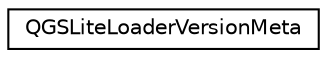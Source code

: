 digraph "类继承关系图"
{
  edge [fontname="Helvetica",fontsize="10",labelfontname="Helvetica",labelfontsize="10"];
  node [fontname="Helvetica",fontsize="10",shape=record];
  rankdir="LR";
  Node0 [label="QGSLiteLoaderVersionMeta",height=0.2,width=0.4,color="black", fillcolor="white", style="filled",URL="$class_q_g_s_lite_loader_version_meta.html"];
}
